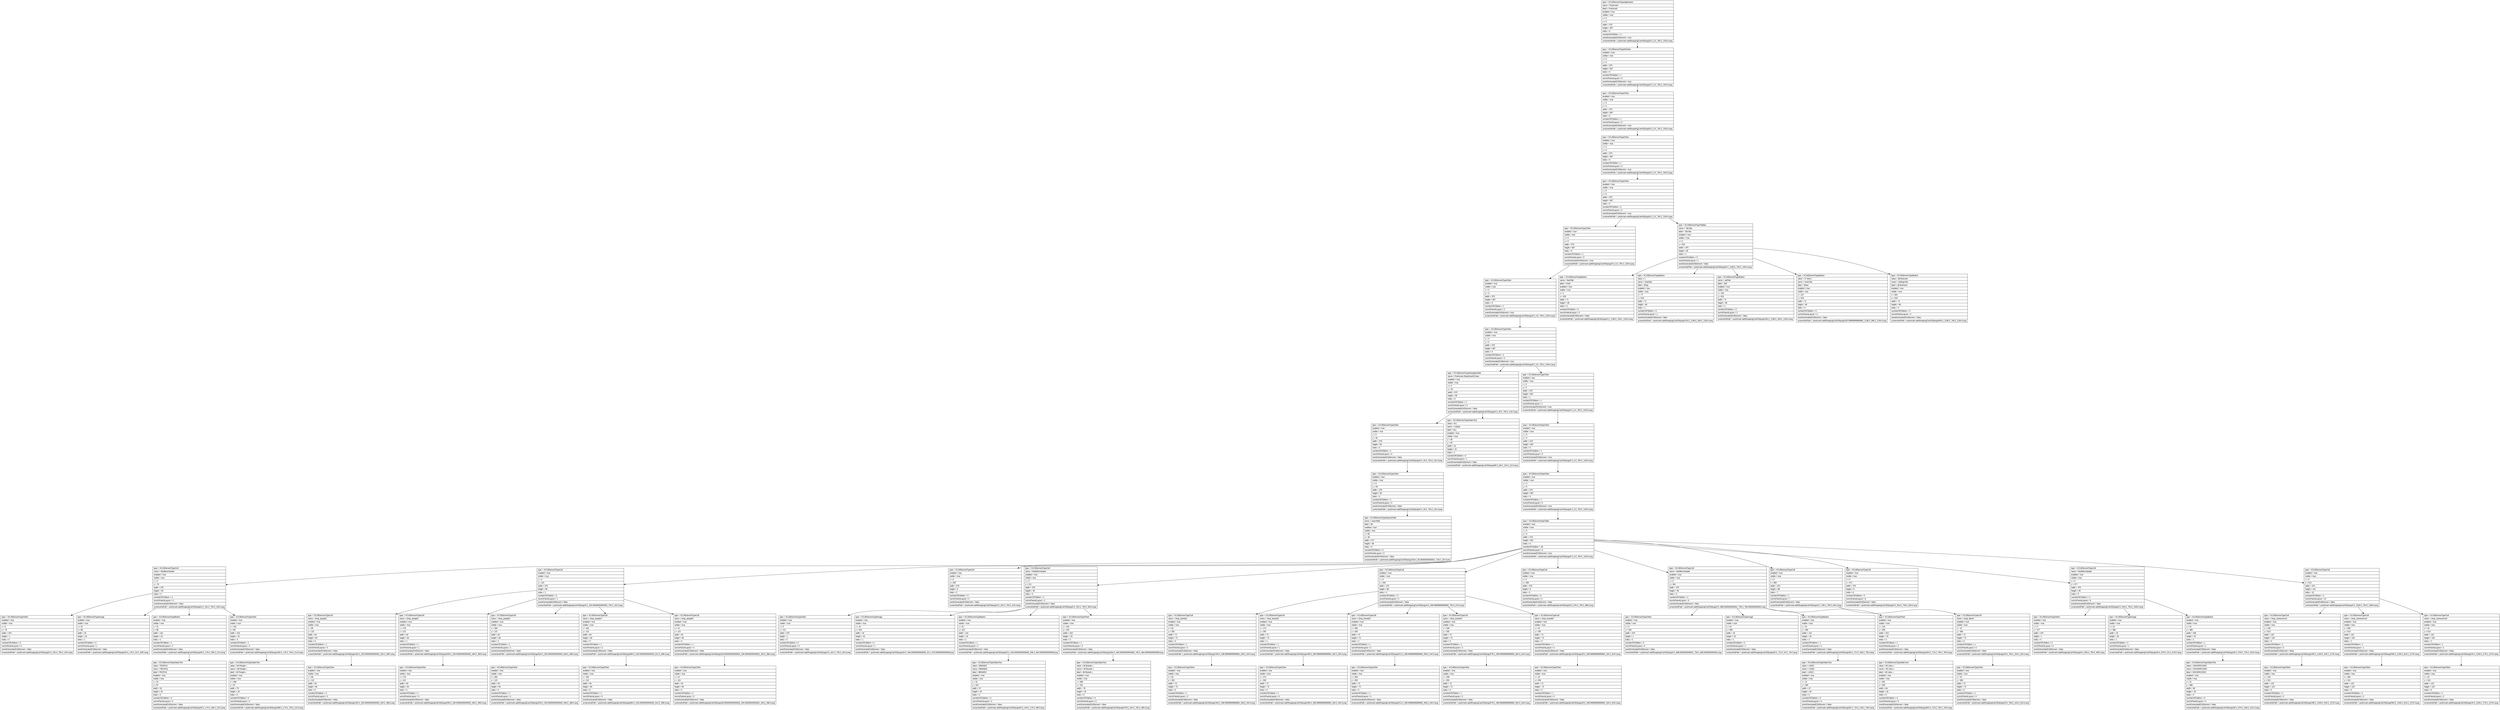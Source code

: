 digraph Layout {

	node [shape=record fontname=Arial];

	0	[label="{type = XCUIElementTypeApplication\l|name = Poshmark\l|label = Poshmark\l|enabled = true\l|visible = true\l|x = 0\l|y = 0\l|width = 375\l|height = 667\l|index = 0\l|numberOfChildren = 2\l|eventGeneratedOnElement = true \l|screenshotPath = poshmark-addShoppingCart/S0/pngs/0.0_0.0_750.0_1334.0.png\l}"]
	1	[label="{type = XCUIElementTypeWindow\l|enabled = true\l|visible = true\l|x = 0\l|y = 0\l|width = 375\l|height = 667\l|index = 0\l|numberOfChildren = 1\l|numInParentLayout = 0\l|eventGeneratedOnElement = true \l|screenshotPath = poshmark-addShoppingCart/S0/pngs/0.0_0.0_750.0_1334.0.png\l}"]
	2	[label="{type = XCUIElementTypeOther\l|enabled = true\l|visible = true\l|x = 0\l|y = 0\l|width = 375\l|height = 667\l|index = 0\l|numberOfChildren = 1\l|numInParentLayout = 0\l|eventGeneratedOnElement = true \l|screenshotPath = poshmark-addShoppingCart/S0/pngs/0.0_0.0_750.0_1334.0.png\l}"]
	3	[label="{type = XCUIElementTypeOther\l|enabled = true\l|visible = true\l|x = 0\l|y = 0\l|width = 375\l|height = 667\l|index = 0\l|numberOfChildren = 1\l|numInParentLayout = 0\l|eventGeneratedOnElement = true \l|screenshotPath = poshmark-addShoppingCart/S0/pngs/0.0_0.0_750.0_1334.0.png\l}"]
	4	[label="{type = XCUIElementTypeOther\l|enabled = true\l|visible = true\l|x = 0\l|y = 0\l|width = 375\l|height = 667\l|index = 0\l|numberOfChildren = 2\l|numInParentLayout = 0\l|eventGeneratedOnElement = true \l|screenshotPath = poshmark-addShoppingCart/S0/pngs/0.0_0.0_750.0_1334.0.png\l}"]
	5	[label="{type = XCUIElementTypeOther\l|enabled = true\l|visible = true\l|x = 0\l|y = 0\l|width = 375\l|height = 667\l|index = 0\l|numberOfChildren = 1\l|numInParentLayout = 0\l|eventGeneratedOnElement = true \l|screenshotPath = poshmark-addShoppingCart/S0/pngs/0.0_0.0_750.0_1334.0.png\l}"]
	6	[label="{type = XCUIElementTypeTabBar\l|name = Tab Bar\l|label = Tab Bar\l|enabled = true\l|visible = true\l|x = 0\l|y = 618\l|width = 375\l|height = 49\l|index = 1\l|numberOfChildren = 5\l|numInParentLayout = 1\l|eventGeneratedOnElement = false \l|screenshotPath = poshmark-addShoppingCart/S0/pngs/0.0_1236.0_750.0_1334.0.png\l}"]
	7	[label="{type = XCUIElementTypeOther\l|enabled = true\l|visible = true\l|x = 0\l|y = 0\l|width = 375\l|height = 667\l|index = 0\l|numberOfChildren = 1\l|numInParentLayout = 0\l|eventGeneratedOnElement = true \l|screenshotPath = poshmark-addShoppingCart/S0/pngs/0.0_0.0_750.0_1334.0.png\l}"]
	8	[label="{type = XCUIElementTypeButton\l|name = feedTab\l|label = Feed\l|enabled = true\l|visible = true\l|x = 2\l|y = 619\l|width = 71\l|height = 48\l|index = 0\l|numberOfChildren = 0\l|numInParentLayout = 0\l|eventGeneratedOnElement = false \l|screenshotPath = poshmark-addShoppingCart/S0/pngs/4.0_1238.0_146.0_1334.0.png\l}"]
	9	[label="{type = XCUIElementTypeButton\l|value = 1\l|name = shopTab\l|label = Shop\l|enabled = true\l|visible = true\l|x = 77\l|y = 619\l|width = 71\l|height = 48\l|index = 1\l|numberOfChildren = 0\l|numInParentLayout = 1\l|eventGeneratedOnElement = false \l|screenshotPath = poshmark-addShoppingCart/S0/pngs/154.0_1238.0_296.0_1334.0.png\l}"]
	10	[label="{type = XCUIElementTypeButton\l|name = sellTab\l|label = Sell\l|enabled = true\l|visible = true\l|x = 152\l|y = 619\l|width = 71\l|height = 48\l|index = 2\l|numberOfChildren = 0\l|numInParentLayout = 2\l|eventGeneratedOnElement = false \l|screenshotPath = poshmark-addShoppingCart/S0/pngs/304.0_1238.0_446.0_1334.0.png\l}"]
	11	[label="{type = XCUIElementTypeButton\l|value = 17 items\l|name = newsTab\l|label = News\l|enabled = true\l|visible = true\l|x = 227\l|y = 619\l|width = 71\l|height = 48\l|index = 3\l|numberOfChildren = 0\l|numInParentLayout = 3\l|eventGeneratedOnElement = false \l|screenshotPath = poshmark-addShoppingCart/S0/pngs/453.99999999999994_1238.0_596.0_1334.0.png\l}"]
	12	[label="{type = XCUIElementTypeButton\l|value = @TestUseri\l|name = settingsTab\l|label = @TestUseri\l|enabled = true\l|visible = true\l|x = 302\l|y = 619\l|width = 71\l|height = 48\l|index = 4\l|numberOfChildren = 0\l|numInParentLayout = 4\l|eventGeneratedOnElement = false \l|screenshotPath = poshmark-addShoppingCart/S0/pngs/604.0_1238.0_746.0_1334.0.png\l}"]
	13	[label="{type = XCUIElementTypeOther\l|enabled = true\l|visible = true\l|x = 0\l|y = 0\l|width = 375\l|height = 667\l|index = 0\l|numberOfChildren = 2\l|numInParentLayout = 0\l|eventGeneratedOnElement = true \l|screenshotPath = poshmark-addShoppingCart/S0/pngs/0.0_0.0_750.0_1334.0.png\l}"]
	14	[label="{type = XCUIElementTypeNavigationBar\l|name = Poshmark.ShopFeedV2View\l|enabled = true\l|visible = true\l|x = 0\l|y = 20\l|width = 375\l|height = 56\l|index = 0\l|numberOfChildren = 2\l|numInParentLayout = 0\l|eventGeneratedOnElement = false \l|screenshotPath = poshmark-addShoppingCart/S0/pngs/0.0_40.0_750.0_152.0.png\l}"]
	15	[label="{type = XCUIElementTypeOther\l|enabled = true\l|visible = true\l|x = 0\l|y = 0\l|width = 375\l|height = 667\l|index = 1\l|numberOfChildren = 1\l|numInParentLayout = 1\l|eventGeneratedOnElement = true \l|screenshotPath = poshmark-addShoppingCart/S0/pngs/0.0_0.0_750.0_1334.0.png\l}"]
	16	[label="{type = XCUIElementTypeOther\l|enabled = true\l|visible = true\l|x = 0\l|y = 20\l|width = 375\l|height = 56\l|index = 0\l|numberOfChildren = 1\l|numInParentLayout = 0\l|eventGeneratedOnElement = false \l|screenshotPath = poshmark-addShoppingCart/S0/pngs/0.0_40.0_750.0_152.0.png\l}"]
	17	[label="{type = XCUIElementTypeStaticText\l|value = ALL\l|name = market\l|label = ALL\l|enabled = true\l|visible = true\l|x = 45\l|y = 40\l|width = 22\l|height = 15\l|index = 1\l|numberOfChildren = 0\l|numInParentLayout = 1\l|eventGeneratedOnElement = false \l|screenshotPath = poshmark-addShoppingCart/S0/pngs/90.0_80.0_134.0_110.0.png\l}"]
	18	[label="{type = XCUIElementTypeOther\l|enabled = true\l|visible = true\l|x = 0\l|y = 0\l|width = 375\l|height = 667\l|index = 0\l|numberOfChildren = 1\l|numInParentLayout = 0\l|eventGeneratedOnElement = true \l|screenshotPath = poshmark-addShoppingCart/S0/pngs/0.0_0.0_750.0_1334.0.png\l}"]
	19	[label="{type = XCUIElementTypeOther\l|enabled = true\l|visible = true\l|x = 0\l|y = 20\l|width = 375\l|height = 56\l|index = 0\l|numberOfChildren = 1\l|numInParentLayout = 0\l|eventGeneratedOnElement = false \l|screenshotPath = poshmark-addShoppingCart/S0/pngs/0.0_40.0_750.0_152.0.png\l}"]
	20	[label="{type = XCUIElementTypeOther\l|enabled = true\l|visible = true\l|x = 0\l|y = 0\l|width = 375\l|height = 667\l|index = 0\l|numberOfChildren = 1\l|numInParentLayout = 0\l|eventGeneratedOnElement = true \l|screenshotPath = poshmark-addShoppingCart/S0/pngs/0.0_0.0_750.0_1334.0.png\l}"]
	21	[label="{type = XCUIElementTypeSearchField\l|name = searchBar\l|label = All\l|enabled = true\l|visible = true\l|x = 82\l|y = 30\l|width = 277\l|height = 36\l|index = 0\l|numberOfChildren = 0\l|numInParentLayout = 0\l|eventGeneratedOnElement = false \l|screenshotPath = poshmark-addShoppingCart/S0/pngs/164.0_60.00000000000001_718.0_132.0.png\l}"]
	22	[label="{type = XCUIElementTypeTable\l|enabled = true\l|visible = true\l|x = 0\l|y = 0\l|width = 375\l|height = 667\l|index = 0\l|numberOfChildren = 38\l|numInParentLayout = 0\l|eventGeneratedOnElement = true \l|screenshotPath = poshmark-addShoppingCart/S0/pngs/0.0_0.0_750.0_1334.0.png\l}"]
	23	[label="{type = XCUIElementTypeCell\l|name = feedItemHeader\l|enabled = true\l|visible = true\l|x = 0\l|y = 76\l|width = 375\l|height = 39\l|index = 0\l|numberOfChildren = 4\l|numInParentLayout = 0\l|eventGeneratedOnElement = false \l|screenshotPath = poshmark-addShoppingCart/S0/pngs/0.0_152.0_750.0_230.0.png\l}"]
	24	[label="{type = XCUIElementTypeCell\l|enabled = true\l|visible = true\l|x = 0\l|y = 115\l|width = 375\l|height = 90\l|index = 1\l|numberOfChildren = 5\l|numInParentLayout = 1\l|eventGeneratedOnElement = false \l|screenshotPath = poshmark-addShoppingCart/S0/pngs/0.0_230.00000000000003_750.0_410.0.png\l}"]
	25	[label="{type = XCUIElementTypeCell\l|enabled = true\l|visible = true\l|x = 0\l|y = 205\l|width = 375\l|height = 6\l|index = 2\l|numberOfChildren = 0\l|numInParentLayout = 2\l|eventGeneratedOnElement = false \l|screenshotPath = poshmark-addShoppingCart/S0/pngs/0.0_410.0_750.0_422.0.png\l}"]
	26	[label="{type = XCUIElementTypeCell\l|name = feedItemHeader\l|enabled = true\l|visible = true\l|x = 0\l|y = 211\l|width = 375\l|height = 39\l|index = 3\l|numberOfChildren = 4\l|numInParentLayout = 3\l|eventGeneratedOnElement = false \l|screenshotPath = poshmark-addShoppingCart/S0/pngs/0.0_422.0_750.0_500.0.png\l}"]
	27	[label="{type = XCUIElementTypeCell\l|enabled = true\l|visible = true\l|x = 0\l|y = 250\l|width = 375\l|height = 88\l|index = 4\l|numberOfChildren = 5\l|numInParentLayout = 4\l|eventGeneratedOnElement = false \l|screenshotPath = poshmark-addShoppingCart/S0/pngs/0.0_499.99999999999994_750.0_676.0.png\l}"]
	28	[label="{type = XCUIElementTypeCell\l|enabled = true\l|visible = true\l|x = 0\l|y = 338\l|width = 375\l|height = 6\l|index = 5\l|numberOfChildren = 0\l|numInParentLayout = 5\l|eventGeneratedOnElement = false \l|screenshotPath = poshmark-addShoppingCart/S0/pngs/0.0_676.0_750.0_688.0.png\l}"]
	29	[label="{type = XCUIElementTypeCell\l|name = feedItemHeader\l|enabled = true\l|visible = true\l|x = 0\l|y = 344\l|width = 375\l|height = 39\l|index = 6\l|numberOfChildren = 4\l|numInParentLayout = 6\l|eventGeneratedOnElement = false \l|screenshotPath = poshmark-addShoppingCart/S0/pngs/0.0_688.0000000000001_750.0_766.0000000000001.png\l}"]
	30	[label="{type = XCUIElementTypeCell\l|enabled = true\l|visible = true\l|x = 0\l|y = 383\l|width = 375\l|height = 88\l|index = 7\l|numberOfChildren = 1\l|numInParentLayout = 7\l|eventGeneratedOnElement = false \l|screenshotPath = poshmark-addShoppingCart/S0/pngs/0.0_766.0_750.0_942.0.png\l}"]
	31	[label="{type = XCUIElementTypeCell\l|enabled = true\l|visible = true\l|x = 0\l|y = 471\l|width = 375\l|height = 6\l|index = 8\l|numberOfChildren = 0\l|numInParentLayout = 8\l|eventGeneratedOnElement = false \l|screenshotPath = poshmark-addShoppingCart/S0/pngs/0.0_942.0_750.0_954.0.png\l}"]
	32	[label="{type = XCUIElementTypeCell\l|name = feedItemHeader\l|enabled = true\l|visible = true\l|x = 0\l|y = 477\l|width = 375\l|height = 36\l|index = 9\l|numberOfChildren = 3\l|numInParentLayout = 9\l|eventGeneratedOnElement = false \l|screenshotPath = poshmark-addShoppingCart/S0/pngs/0.0_954.0_750.0_1026.0.png\l}"]
	33	[label="{type = XCUIElementTypeCell\l|enabled = true\l|visible = true\l|x = 0\l|y = 513\l|width = 375\l|height = 141\l|index = 10\l|numberOfChildren = 3\l|numInParentLayout = 10\l|eventGeneratedOnElement = false \l|screenshotPath = poshmark-addShoppingCart/S0/pngs/0.0_1026.0_750.0_1308.0.png\l}"]
	34	[label="{type = XCUIElementTypeOther\l|enabled = true\l|visible = true\l|x = 0\l|y = 76\l|width = 375\l|height = 1\l|index = 0\l|numberOfChildren = 0\l|numInParentLayout = 0\l|eventGeneratedOnElement = false \l|screenshotPath = poshmark-addShoppingCart/S0/pngs/0.0_152.0_750.0_154.0.png\l}"]
	35	[label="{type = XCUIElementTypeImage\l|enabled = true\l|visible = true\l|x = 10\l|y = 88\l|width = 16\l|height = 16\l|index = 1\l|numberOfChildren = 0\l|numInParentLayout = 1\l|eventGeneratedOnElement = false \l|screenshotPath = poshmark-addShoppingCart/S0/pngs/20.0_176.0_52.0_208.0.png\l}"]
	36	[label="{type = XCUIElementTypeButton\l|enabled = true\l|visible = true\l|x = 31\l|y = 88\l|width = 142\l|height = 19\l|index = 2\l|numberOfChildren = 1\l|numInParentLayout = 2\l|eventGeneratedOnElement = false \l|screenshotPath = poshmark-addShoppingCart/S0/pngs/62.0_176.0_346.0_214.0.png\l}"]
	37	[label="{type = XCUIElementTypeOther\l|enabled = true\l|visible = true\l|x = 142\l|y = 88\l|width = 223\l|height = 19\l|index = 3\l|numberOfChildren = 1\l|numInParentLayout = 3\l|eventGeneratedOnElement = false \l|screenshotPath = poshmark-addShoppingCart/S0/pngs/284.0_176.0_730.0_214.0.png\l}"]
	38	[label="{type = XCUIElementTypeCell\l|name = shop_people1\l|enabled = true\l|visible = true\l|x = 96\l|y = 115\l|width = 64\l|height = 84\l|index = 0\l|numberOfChildren = 1\l|numInParentLayout = 0\l|eventGeneratedOnElement = false \l|screenshotPath = poshmark-addShoppingCart/S0/pngs/192.0_230.00000000000003_320.0_398.0.png\l}"]
	39	[label="{type = XCUIElementTypeCell\l|name = shop_people2\l|enabled = true\l|visible = true\l|x = 178\l|y = 115\l|width = 64\l|height = 84\l|index = 1\l|numberOfChildren = 1\l|numInParentLayout = 1\l|eventGeneratedOnElement = false \l|screenshotPath = poshmark-addShoppingCart/S0/pngs/356.0_230.00000000000003_484.0_398.0.png\l}"]
	40	[label="{type = XCUIElementTypeCell\l|name = shop_people3\l|enabled = true\l|visible = true\l|x = 260\l|y = 115\l|width = 64\l|height = 84\l|index = 2\l|numberOfChildren = 1\l|numInParentLayout = 2\l|eventGeneratedOnElement = false \l|screenshotPath = poshmark-addShoppingCart/S0/pngs/520.0_230.00000000000003_648.0_398.0.png\l}"]
	41	[label="{type = XCUIElementTypeCell\l|name = shop_people4\l|enabled = true\l|visible = true\l|x = 342\l|y = 115\l|width = 64\l|height = 84\l|index = 3\l|numberOfChildren = 1\l|numInParentLayout = 3\l|eventGeneratedOnElement = false \l|screenshotPath = poshmark-addShoppingCart/S0/pngs/684.0_230.00000000000003_812.0_398.0.png\l}"]
	42	[label="{type = XCUIElementTypeCell\l|name = shop_people0\l|enabled = true\l|visible = true\l|x = 14\l|y = 115\l|width = 64\l|height = 84\l|index = 4\l|numberOfChildren = 1\l|numInParentLayout = 4\l|eventGeneratedOnElement = false \l|screenshotPath = poshmark-addShoppingCart/S0/pngs/28.000000000000004_230.00000000000003_156.0_398.0.png\l}"]
	43	[label="{type = XCUIElementTypeOther\l|enabled = true\l|visible = true\l|x = 0\l|y = 211\l|width = 375\l|height = 1\l|index = 0\l|numberOfChildren = 0\l|numInParentLayout = 0\l|eventGeneratedOnElement = false \l|screenshotPath = poshmark-addShoppingCart/S0/pngs/0.0_422.0_750.0_424.0.png\l}"]
	44	[label="{type = XCUIElementTypeImage\l|enabled = true\l|visible = true\l|x = 10\l|y = 223\l|width = 16\l|height = 16\l|index = 1\l|numberOfChildren = 0\l|numInParentLayout = 1\l|eventGeneratedOnElement = false \l|screenshotPath = poshmark-addShoppingCart/S0/pngs/20.0_446.00000000000006_52.0_478.00000000000006.png\l}"]
	45	[label="{type = XCUIElementTypeButton\l|enabled = true\l|visible = true\l|x = 31\l|y = 223\l|width = 142\l|height = 19\l|index = 2\l|numberOfChildren = 1\l|numInParentLayout = 2\l|eventGeneratedOnElement = false \l|screenshotPath = poshmark-addShoppingCart/S0/pngs/62.0_446.00000000000006_346.0_484.00000000000006.png\l}"]
	46	[label="{type = XCUIElementTypeOther\l|enabled = true\l|visible = true\l|x = 142\l|y = 223\l|width = 223\l|height = 19\l|index = 3\l|numberOfChildren = 1\l|numInParentLayout = 3\l|eventGeneratedOnElement = false \l|screenshotPath = poshmark-addShoppingCart/S0/pngs/284.0_446.00000000000006_730.0_484.00000000000006.png\l}"]
	47	[label="{type = XCUIElementTypeCell\l|name = shop_brands1\l|enabled = true\l|visible = true\l|x = 92\l|y = 250\l|width = 72\l|height = 72\l|index = 0\l|numberOfChildren = 1\l|numInParentLayout = 0\l|eventGeneratedOnElement = false \l|screenshotPath = poshmark-addShoppingCart/S0/pngs/184.0_499.99999999999994_328.0_644.0.png\l}"]
	48	[label="{type = XCUIElementTypeCell\l|name = shop_brands2\l|enabled = true\l|visible = true\l|x = 174\l|y = 250\l|width = 72\l|height = 72\l|index = 1\l|numberOfChildren = 1\l|numInParentLayout = 1\l|eventGeneratedOnElement = false \l|screenshotPath = poshmark-addShoppingCart/S0/pngs/348.0_499.99999999999994_492.0_644.0.png\l}"]
	49	[label="{type = XCUIElementTypeCell\l|name = shop_brands3\l|enabled = true\l|visible = true\l|x = 256\l|y = 250\l|width = 72\l|height = 72\l|index = 2\l|numberOfChildren = 1\l|numInParentLayout = 2\l|eventGeneratedOnElement = false \l|screenshotPath = poshmark-addShoppingCart/S0/pngs/512.0_499.99999999999994_656.0_644.0.png\l}"]
	50	[label="{type = XCUIElementTypeCell\l|name = shop_brands4\l|enabled = true\l|visible = true\l|x = 338\l|y = 250\l|width = 72\l|height = 72\l|index = 3\l|numberOfChildren = 1\l|numInParentLayout = 3\l|eventGeneratedOnElement = false \l|screenshotPath = poshmark-addShoppingCart/S0/pngs/676.0_499.99999999999994_820.0_644.0.png\l}"]
	51	[label="{type = XCUIElementTypeCell\l|name = shop_brands0\l|enabled = true\l|visible = true\l|x = 10\l|y = 250\l|width = 72\l|height = 72\l|index = 4\l|numberOfChildren = 1\l|numInParentLayout = 4\l|eventGeneratedOnElement = false \l|screenshotPath = poshmark-addShoppingCart/S0/pngs/20.0_499.99999999999994_164.0_644.0.png\l}"]
	52	[label="{type = XCUIElementTypeOther\l|enabled = true\l|visible = true\l|x = 0\l|y = 344\l|width = 375\l|height = 1\l|index = 0\l|numberOfChildren = 0\l|numInParentLayout = 0\l|eventGeneratedOnElement = false \l|screenshotPath = poshmark-addShoppingCart/S0/pngs/0.0_688.0000000000001_750.0_690.0000000000001.png\l}"]
	53	[label="{type = XCUIElementTypeImage\l|enabled = true\l|visible = true\l|x = 10\l|y = 356\l|width = 16\l|height = 16\l|index = 1\l|numberOfChildren = 0\l|numInParentLayout = 1\l|eventGeneratedOnElement = false \l|screenshotPath = poshmark-addShoppingCart/S0/pngs/20.0_712.0_52.0_744.0.png\l}"]
	54	[label="{type = XCUIElementTypeButton\l|enabled = true\l|visible = true\l|x = 31\l|y = 356\l|width = 142\l|height = 19\l|index = 2\l|numberOfChildren = 1\l|numInParentLayout = 2\l|eventGeneratedOnElement = false \l|screenshotPath = poshmark-addShoppingCart/S0/pngs/62.0_712.0_346.0_750.0.png\l}"]
	55	[label="{type = XCUIElementTypeOther\l|enabled = true\l|visible = true\l|x = 142\l|y = 356\l|width = 223\l|height = 19\l|index = 3\l|numberOfChildren = 1\l|numInParentLayout = 3\l|eventGeneratedOnElement = false \l|screenshotPath = poshmark-addShoppingCart/S0/pngs/284.0_712.0_730.0_750.0.png\l}"]
	56	[label="{type = XCUIElementTypeCell\l|name = shop_likes0\l|enabled = true\l|visible = true\l|x = 10\l|y = 383\l|width = 72\l|height = 72\l|index = 0\l|numberOfChildren = 1\l|numInParentLayout = 0\l|eventGeneratedOnElement = false \l|screenshotPath = poshmark-addShoppingCart/S0/pngs/20.0_766.0_164.0_910.0.png\l}"]
	57	[label="{type = XCUIElementTypeOther\l|enabled = true\l|visible = true\l|x = 0\l|y = 477\l|width = 375\l|height = 1\l|index = 0\l|numberOfChildren = 0\l|numInParentLayout = 0\l|eventGeneratedOnElement = false \l|screenshotPath = poshmark-addShoppingCart/S0/pngs/0.0_954.0_750.0_956.0.png\l}"]
	58	[label="{type = XCUIElementTypeImage\l|enabled = true\l|visible = true\l|x = 10\l|y = 489\l|width = 16\l|height = 16\l|index = 1\l|numberOfChildren = 0\l|numInParentLayout = 1\l|eventGeneratedOnElement = false \l|screenshotPath = poshmark-addShoppingCart/S0/pngs/20.0_978.0_52.0_1010.0.png\l}"]
	59	[label="{type = XCUIElementTypeButton\l|enabled = true\l|visible = true\l|x = 31\l|y = 489\l|width = 329\l|height = 19\l|index = 2\l|numberOfChildren = 1\l|numInParentLayout = 2\l|eventGeneratedOnElement = false \l|screenshotPath = poshmark-addShoppingCart/S0/pngs/62.0_978.0_720.0_1016.0.png\l}"]
	60	[label="{type = XCUIElementTypeCell\l|name = shop_showrooms1\l|enabled = true\l|visible = true\l|x = 145\l|y = 513\l|width = 125\l|height = 125\l|index = 0\l|numberOfChildren = 1\l|numInParentLayout = 0\l|eventGeneratedOnElement = false \l|screenshotPath = poshmark-addShoppingCart/S0/pngs/290.0_1026.0_540.0_1276.0.png\l}"]
	61	[label="{type = XCUIElementTypeCell\l|name = shop_showrooms2\l|enabled = true\l|visible = true\l|x = 280\l|y = 513\l|width = 125\l|height = 125\l|index = 1\l|numberOfChildren = 1\l|numInParentLayout = 1\l|eventGeneratedOnElement = false \l|screenshotPath = poshmark-addShoppingCart/S0/pngs/560.0_1026.0_810.0_1276.0.png\l}"]
	62	[label="{type = XCUIElementTypeCell\l|name = shop_showrooms0\l|enabled = true\l|visible = true\l|x = 10\l|y = 513\l|width = 125\l|height = 125\l|index = 2\l|numberOfChildren = 1\l|numInParentLayout = 2\l|eventGeneratedOnElement = false \l|screenshotPath = poshmark-addShoppingCart/S0/pngs/20.0_1026.0_270.0_1276.0.png\l}"]
	63	[label="{type = XCUIElementTypeStaticText\l|value = PEOPLE \l|name = PEOPLE \l|label = PEOPLE \l|enabled = true\l|visible = true\l|x = 31\l|y = 87\l|width = 52\l|height = 18\l|index = 0\l|numberOfChildren = 0\l|numInParentLayout = 0\l|eventGeneratedOnElement = false \l|screenshotPath = poshmark-addShoppingCart/S0/pngs/62.0_174.0_166.0_210.0.png\l}"]
	64	[label="{type = XCUIElementTypeStaticText\l|value = All People »\l|name = All People »\l|label = All People »\l|enabled = true\l|visible = true\l|x = 290\l|y = 87\l|width = 75\l|height = 18\l|index = 0\l|numberOfChildren = 0\l|numInParentLayout = 0\l|eventGeneratedOnElement = false \l|screenshotPath = poshmark-addShoppingCart/S0/pngs/580.0_174.0_730.0_210.0.png\l}"]
	65	[label="{type = XCUIElementTypeOther\l|enabled = true\l|visible = true\l|x = 96\l|y = 115\l|width = 64\l|height = 84\l|index = 0\l|numberOfChildren = 2\l|numInParentLayout = 0\l|eventGeneratedOnElement = false \l|screenshotPath = poshmark-addShoppingCart/S0/pngs/192.0_230.00000000000003_320.0_398.0.png\l}"]
	66	[label="{type = XCUIElementTypeOther\l|enabled = true\l|visible = true\l|x = 178\l|y = 115\l|width = 64\l|height = 84\l|index = 0\l|numberOfChildren = 2\l|numInParentLayout = 0\l|eventGeneratedOnElement = false \l|screenshotPath = poshmark-addShoppingCart/S0/pngs/356.0_230.00000000000003_484.0_398.0.png\l}"]
	67	[label="{type = XCUIElementTypeOther\l|enabled = true\l|visible = true\l|x = 260\l|y = 115\l|width = 64\l|height = 84\l|index = 0\l|numberOfChildren = 2\l|numInParentLayout = 0\l|eventGeneratedOnElement = false \l|screenshotPath = poshmark-addShoppingCart/S0/pngs/520.0_230.00000000000003_648.0_398.0.png\l}"]
	68	[label="{type = XCUIElementTypeOther\l|enabled = true\l|visible = true\l|x = 342\l|y = 115\l|width = 64\l|height = 84\l|index = 0\l|numberOfChildren = 2\l|numInParentLayout = 0\l|eventGeneratedOnElement = false \l|screenshotPath = poshmark-addShoppingCart/S0/pngs/684.0_230.00000000000003_812.0_398.0.png\l}"]
	69	[label="{type = XCUIElementTypeOther\l|enabled = true\l|visible = true\l|x = 14\l|y = 115\l|width = 64\l|height = 84\l|index = 0\l|numberOfChildren = 2\l|numInParentLayout = 0\l|eventGeneratedOnElement = false \l|screenshotPath = poshmark-addShoppingCart/S0/pngs/28.000000000000004_230.00000000000003_156.0_398.0.png\l}"]
	70	[label="{type = XCUIElementTypeStaticText\l|value = BRANDS \l|name = BRANDS \l|label = BRANDS \l|enabled = true\l|visible = true\l|x = 31\l|y = 222\l|width = 57\l|height = 18\l|index = 0\l|numberOfChildren = 0\l|numInParentLayout = 0\l|eventGeneratedOnElement = false \l|screenshotPath = poshmark-addShoppingCart/S0/pngs/62.0_444.0_176.0_480.0.png\l}"]
	71	[label="{type = XCUIElementTypeStaticText\l|value = All Brands »\l|name = All Brands »\l|label = All Brands »\l|enabled = true\l|visible = true\l|x = 289\l|y = 222\l|width = 76\l|height = 18\l|index = 0\l|numberOfChildren = 0\l|numInParentLayout = 0\l|eventGeneratedOnElement = false \l|screenshotPath = poshmark-addShoppingCart/S0/pngs/578.0_444.0_730.0_480.0.png\l}"]
	72	[label="{type = XCUIElementTypeOther\l|enabled = true\l|visible = true\l|x = 92\l|y = 250\l|width = 72\l|height = 72\l|index = 0\l|numberOfChildren = 1\l|numInParentLayout = 0\l|eventGeneratedOnElement = false \l|screenshotPath = poshmark-addShoppingCart/S0/pngs/184.0_499.99999999999994_328.0_644.0.png\l}"]
	73	[label="{type = XCUIElementTypeOther\l|enabled = true\l|visible = true\l|x = 174\l|y = 250\l|width = 72\l|height = 72\l|index = 0\l|numberOfChildren = 1\l|numInParentLayout = 0\l|eventGeneratedOnElement = false \l|screenshotPath = poshmark-addShoppingCart/S0/pngs/348.0_499.99999999999994_492.0_644.0.png\l}"]
	74	[label="{type = XCUIElementTypeOther\l|enabled = true\l|visible = true\l|x = 256\l|y = 250\l|width = 72\l|height = 72\l|index = 0\l|numberOfChildren = 1\l|numInParentLayout = 0\l|eventGeneratedOnElement = false \l|screenshotPath = poshmark-addShoppingCart/S0/pngs/512.0_499.99999999999994_656.0_644.0.png\l}"]
	75	[label="{type = XCUIElementTypeOther\l|enabled = true\l|visible = true\l|x = 338\l|y = 250\l|width = 72\l|height = 72\l|index = 0\l|numberOfChildren = 1\l|numInParentLayout = 0\l|eventGeneratedOnElement = false \l|screenshotPath = poshmark-addShoppingCart/S0/pngs/676.0_499.99999999999994_820.0_644.0.png\l}"]
	76	[label="{type = XCUIElementTypeOther\l|enabled = true\l|visible = true\l|x = 10\l|y = 250\l|width = 72\l|height = 72\l|index = 0\l|numberOfChildren = 1\l|numInParentLayout = 0\l|eventGeneratedOnElement = false \l|screenshotPath = poshmark-addShoppingCart/S0/pngs/20.0_499.99999999999994_164.0_644.0.png\l}"]
	77	[label="{type = XCUIElementTypeStaticText\l|value = LIKES \l|name = LIKES \l|label = LIKES \l|enabled = true\l|visible = true\l|x = 31\l|y = 355\l|width = 37\l|height = 18\l|index = 0\l|numberOfChildren = 0\l|numInParentLayout = 0\l|eventGeneratedOnElement = false \l|screenshotPath = poshmark-addShoppingCart/S0/pngs/62.0_710.0_136.0_746.0.png\l}"]
	78	[label="{type = XCUIElementTypeStaticText\l|value = All Likes »\l|name = All Likes »\l|label = All Likes »\l|enabled = true\l|visible = true\l|x = 301\l|y = 355\l|width = 64\l|height = 18\l|index = 0\l|numberOfChildren = 0\l|numInParentLayout = 0\l|eventGeneratedOnElement = false \l|screenshotPath = poshmark-addShoppingCart/S0/pngs/602.0_710.0_730.0_746.0.png\l}"]
	79	[label="{type = XCUIElementTypeOther\l|enabled = true\l|visible = true\l|x = 10\l|y = 383\l|width = 72\l|height = 72\l|index = 0\l|numberOfChildren = 1\l|numInParentLayout = 0\l|eventGeneratedOnElement = false \l|screenshotPath = poshmark-addShoppingCart/S0/pngs/20.0_766.0_164.0_910.0.png\l}"]
	80	[label="{type = XCUIElementTypeStaticText\l|value = SHOWROOMS \l|name = SHOWROOMS \l|label = SHOWROOMS \l|enabled = true\l|visible = true\l|x = 31\l|y = 488\l|width = 98\l|height = 18\l|index = 0\l|numberOfChildren = 0\l|numInParentLayout = 0\l|eventGeneratedOnElement = false \l|screenshotPath = poshmark-addShoppingCart/S0/pngs/62.0_976.0_258.0_1012.0.png\l}"]
	81	[label="{type = XCUIElementTypeOther\l|enabled = true\l|visible = true\l|x = 145\l|y = 513\l|width = 125\l|height = 125\l|index = 0\l|numberOfChildren = 2\l|numInParentLayout = 0\l|eventGeneratedOnElement = false \l|screenshotPath = poshmark-addShoppingCart/S0/pngs/290.0_1026.0_540.0_1276.0.png\l}"]
	82	[label="{type = XCUIElementTypeOther\l|enabled = true\l|visible = true\l|x = 280\l|y = 513\l|width = 125\l|height = 125\l|index = 0\l|numberOfChildren = 2\l|numInParentLayout = 0\l|eventGeneratedOnElement = false \l|screenshotPath = poshmark-addShoppingCart/S0/pngs/560.0_1026.0_810.0_1276.0.png\l}"]
	83	[label="{type = XCUIElementTypeOther\l|enabled = true\l|visible = true\l|x = 10\l|y = 513\l|width = 125\l|height = 125\l|index = 0\l|numberOfChildren = 2\l|numInParentLayout = 0\l|eventGeneratedOnElement = false \l|screenshotPath = poshmark-addShoppingCart/S0/pngs/20.0_1026.0_270.0_1276.0.png\l}"]


	0 -> 1
	1 -> 2
	2 -> 3
	3 -> 4
	4 -> 5
	4 -> 6
	5 -> 7
	6 -> 8
	6 -> 9
	6 -> 10
	6 -> 11
	6 -> 12
	7 -> 13
	13 -> 14
	13 -> 15
	14 -> 16
	14 -> 17
	15 -> 18
	16 -> 19
	18 -> 20
	19 -> 21
	20 -> 22
	22 -> 23
	22 -> 24
	22 -> 25
	22 -> 26
	22 -> 27
	22 -> 28
	22 -> 29
	22 -> 30
	22 -> 31
	22 -> 32
	22 -> 33
	23 -> 34
	23 -> 35
	23 -> 36
	23 -> 37
	24 -> 38
	24 -> 39
	24 -> 40
	24 -> 41
	24 -> 42
	26 -> 43
	26 -> 44
	26 -> 45
	26 -> 46
	27 -> 47
	27 -> 48
	27 -> 49
	27 -> 50
	27 -> 51
	29 -> 52
	29 -> 53
	29 -> 54
	29 -> 55
	30 -> 56
	32 -> 57
	32 -> 58
	32 -> 59
	33 -> 60
	33 -> 61
	33 -> 62
	36 -> 63
	37 -> 64
	38 -> 65
	39 -> 66
	40 -> 67
	41 -> 68
	42 -> 69
	45 -> 70
	46 -> 71
	47 -> 72
	48 -> 73
	49 -> 74
	50 -> 75
	51 -> 76
	54 -> 77
	55 -> 78
	56 -> 79
	59 -> 80
	60 -> 81
	61 -> 82
	62 -> 83


}